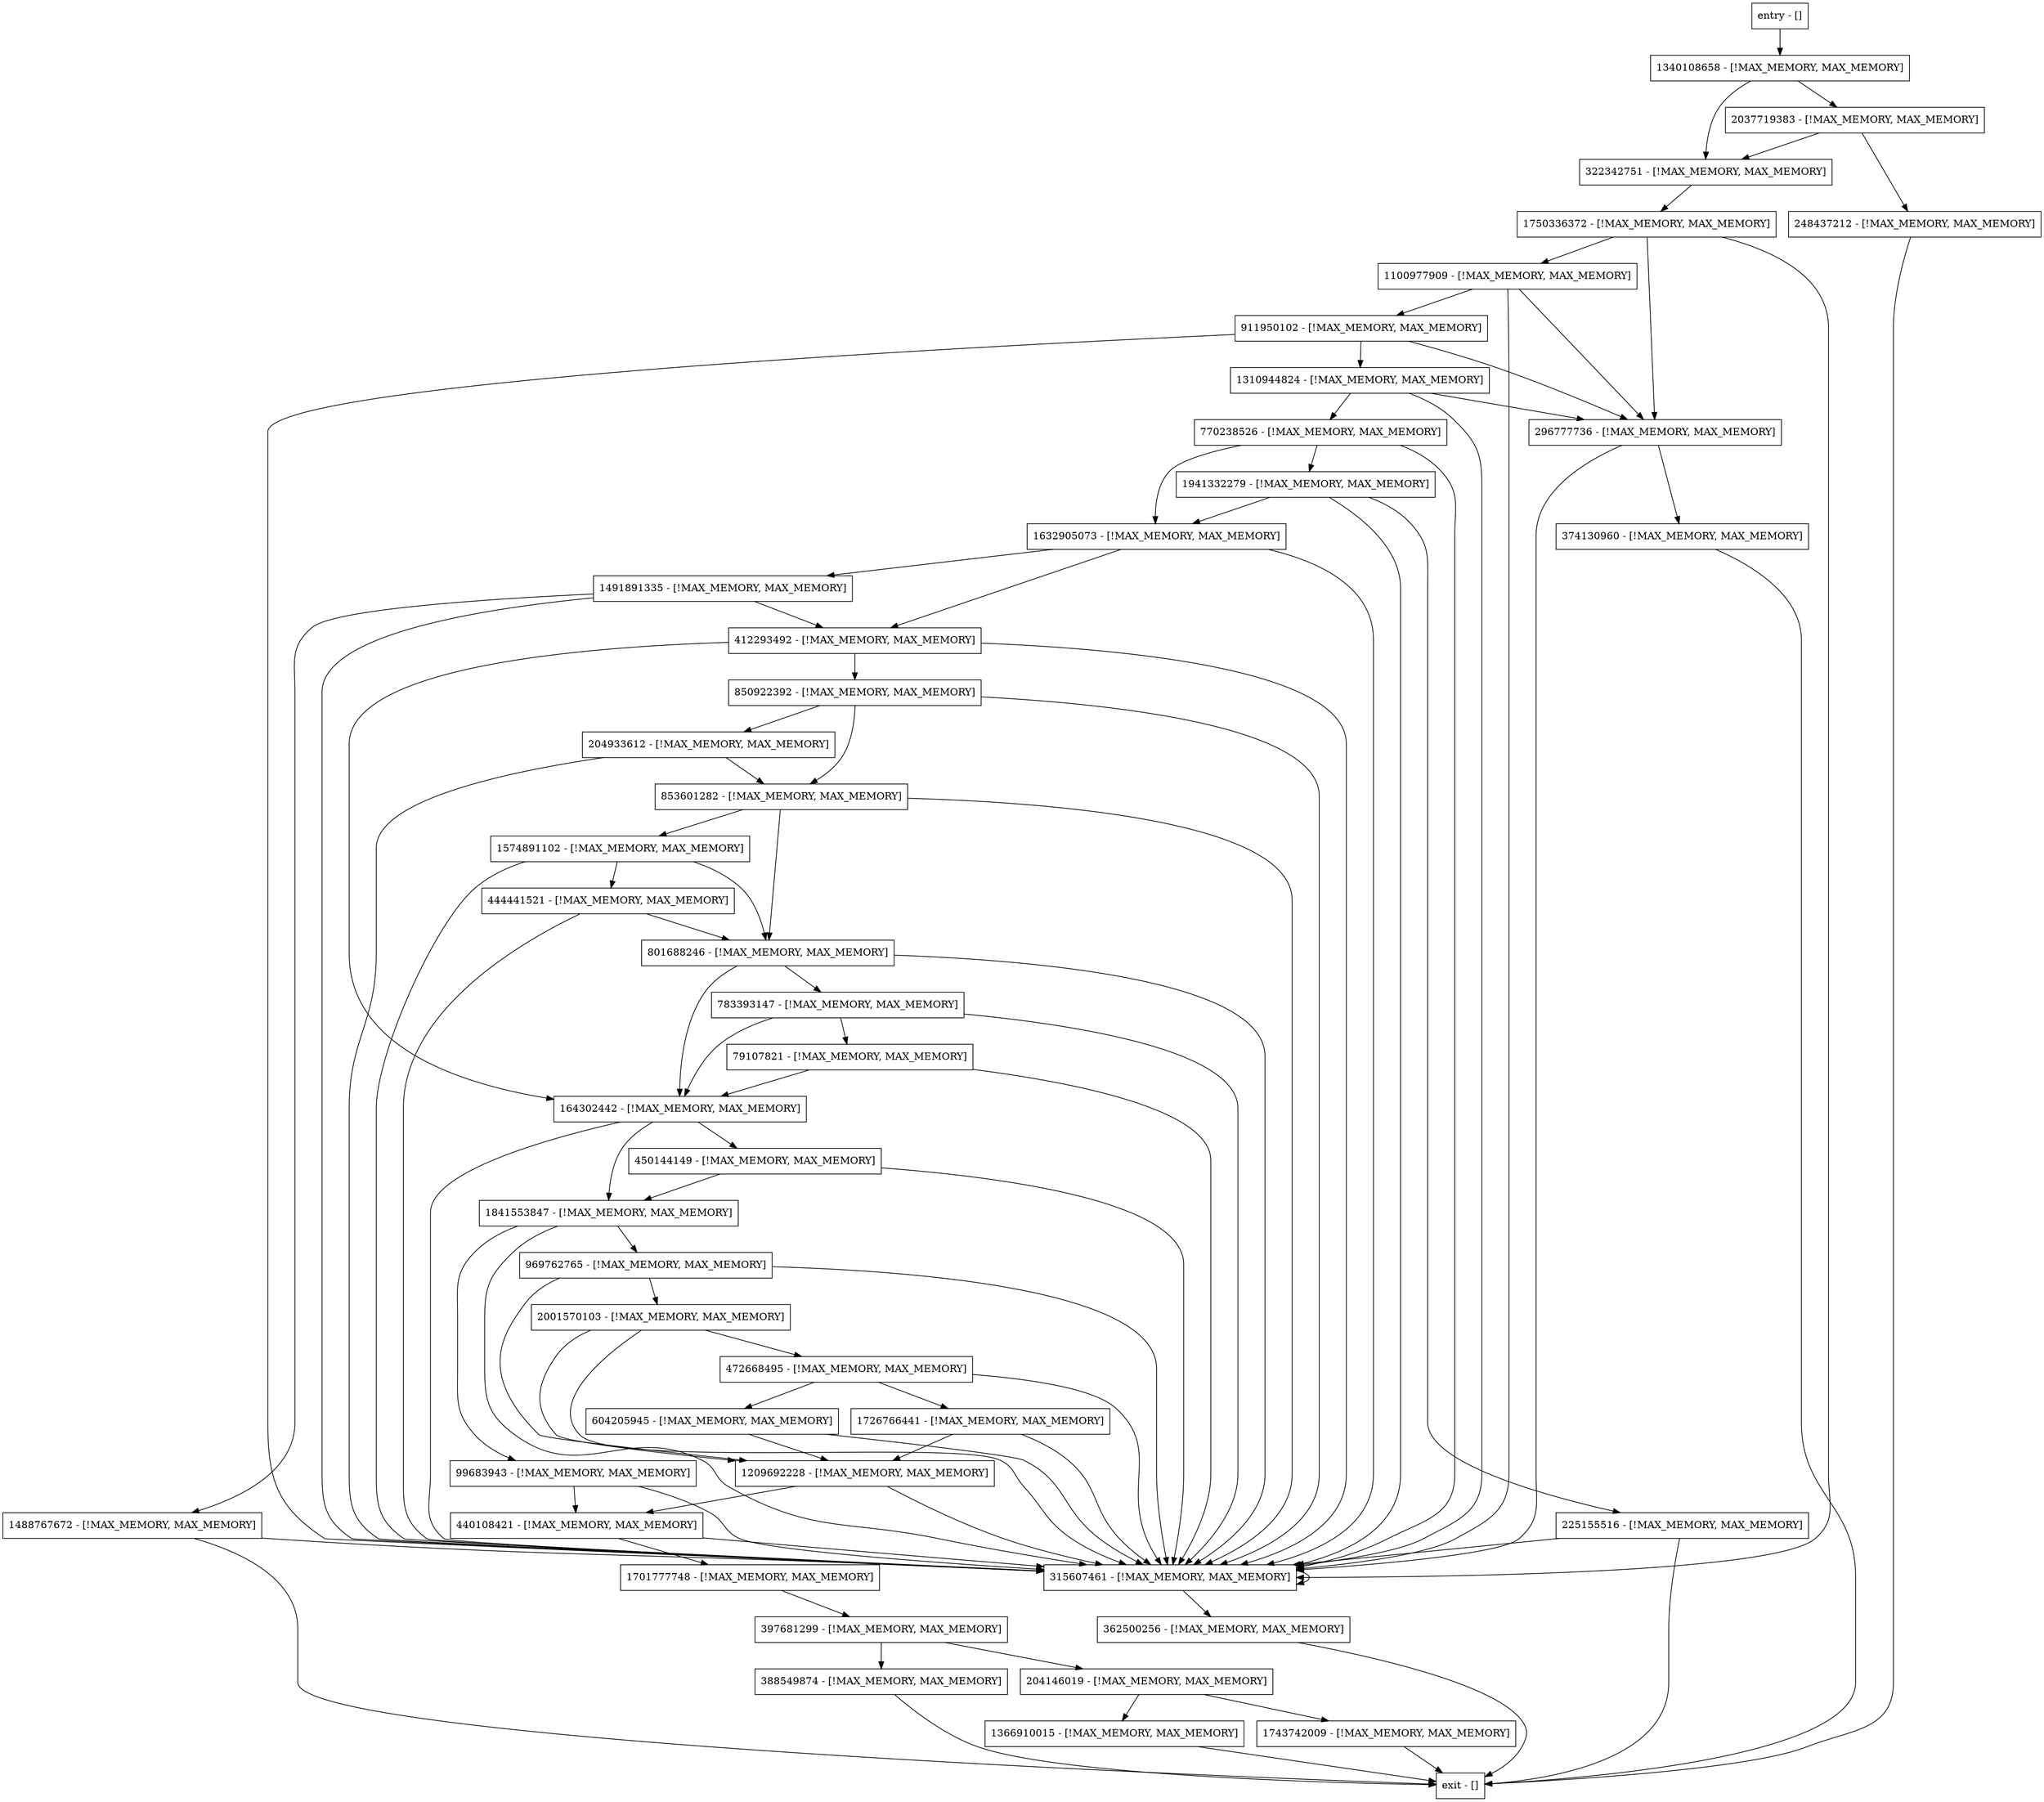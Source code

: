 digraph closeInternalWork {
node [shape=record];
444441521 [label="444441521 - [!MAX_MEMORY, MAX_MEMORY]"];
1632905073 [label="1632905073 - [!MAX_MEMORY, MAX_MEMORY]"];
1750336372 [label="1750336372 - [!MAX_MEMORY, MAX_MEMORY]"];
1574891102 [label="1574891102 - [!MAX_MEMORY, MAX_MEMORY]"];
1310944824 [label="1310944824 - [!MAX_MEMORY, MAX_MEMORY]"];
472668495 [label="472668495 - [!MAX_MEMORY, MAX_MEMORY]"];
1366910015 [label="1366910015 - [!MAX_MEMORY, MAX_MEMORY]"];
204933612 [label="204933612 - [!MAX_MEMORY, MAX_MEMORY]"];
412293492 [label="412293492 - [!MAX_MEMORY, MAX_MEMORY]"];
164302442 [label="164302442 - [!MAX_MEMORY, MAX_MEMORY]"];
911950102 [label="911950102 - [!MAX_MEMORY, MAX_MEMORY]"];
204146019 [label="204146019 - [!MAX_MEMORY, MAX_MEMORY]"];
850922392 [label="850922392 - [!MAX_MEMORY, MAX_MEMORY]"];
1100977909 [label="1100977909 - [!MAX_MEMORY, MAX_MEMORY]"];
397681299 [label="397681299 - [!MAX_MEMORY, MAX_MEMORY]"];
79107821 [label="79107821 - [!MAX_MEMORY, MAX_MEMORY]"];
315607461 [label="315607461 - [!MAX_MEMORY, MAX_MEMORY]"];
1941332279 [label="1941332279 - [!MAX_MEMORY, MAX_MEMORY]"];
801688246 [label="801688246 - [!MAX_MEMORY, MAX_MEMORY]"];
2001570103 [label="2001570103 - [!MAX_MEMORY, MAX_MEMORY]"];
440108421 [label="440108421 - [!MAX_MEMORY, MAX_MEMORY]"];
1841553847 [label="1841553847 - [!MAX_MEMORY, MAX_MEMORY]"];
1743742009 [label="1743742009 - [!MAX_MEMORY, MAX_MEMORY]"];
604205945 [label="604205945 - [!MAX_MEMORY, MAX_MEMORY]"];
388549874 [label="388549874 - [!MAX_MEMORY, MAX_MEMORY]"];
770238526 [label="770238526 - [!MAX_MEMORY, MAX_MEMORY]"];
362500256 [label="362500256 - [!MAX_MEMORY, MAX_MEMORY]"];
1340108658 [label="1340108658 - [!MAX_MEMORY, MAX_MEMORY]"];
1701777748 [label="1701777748 - [!MAX_MEMORY, MAX_MEMORY]"];
783393147 [label="783393147 - [!MAX_MEMORY, MAX_MEMORY]"];
248437212 [label="248437212 - [!MAX_MEMORY, MAX_MEMORY]"];
entry [label="entry - []"];
exit [label="exit - []"];
1491891335 [label="1491891335 - [!MAX_MEMORY, MAX_MEMORY]"];
969762765 [label="969762765 - [!MAX_MEMORY, MAX_MEMORY]"];
2037719383 [label="2037719383 - [!MAX_MEMORY, MAX_MEMORY]"];
450144149 [label="450144149 - [!MAX_MEMORY, MAX_MEMORY]"];
322342751 [label="322342751 - [!MAX_MEMORY, MAX_MEMORY]"];
1209692228 [label="1209692228 - [!MAX_MEMORY, MAX_MEMORY]"];
374130960 [label="374130960 - [!MAX_MEMORY, MAX_MEMORY]"];
225155516 [label="225155516 - [!MAX_MEMORY, MAX_MEMORY]"];
1488767672 [label="1488767672 - [!MAX_MEMORY, MAX_MEMORY]"];
1726766441 [label="1726766441 - [!MAX_MEMORY, MAX_MEMORY]"];
296777736 [label="296777736 - [!MAX_MEMORY, MAX_MEMORY]"];
853601282 [label="853601282 - [!MAX_MEMORY, MAX_MEMORY]"];
99683943 [label="99683943 - [!MAX_MEMORY, MAX_MEMORY]"];
entry;
exit;
444441521 -> 801688246;
444441521 -> 315607461;
1632905073 -> 315607461;
1632905073 -> 1491891335;
1632905073 -> 412293492;
1750336372 -> 315607461;
1750336372 -> 1100977909;
1750336372 -> 296777736;
1574891102 -> 444441521;
1574891102 -> 801688246;
1574891102 -> 315607461;
1310944824 -> 315607461;
1310944824 -> 770238526;
1310944824 -> 296777736;
472668495 -> 315607461;
472668495 -> 604205945;
472668495 -> 1726766441;
1366910015 -> exit;
204933612 -> 315607461;
204933612 -> 853601282;
412293492 -> 315607461;
412293492 -> 164302442;
412293492 -> 850922392;
164302442 -> 315607461;
164302442 -> 1841553847;
164302442 -> 450144149;
911950102 -> 315607461;
911950102 -> 1310944824;
911950102 -> 296777736;
204146019 -> 1366910015;
204146019 -> 1743742009;
850922392 -> 315607461;
850922392 -> 204933612;
850922392 -> 853601282;
1100977909 -> 315607461;
1100977909 -> 911950102;
1100977909 -> 296777736;
397681299 -> 204146019;
397681299 -> 388549874;
79107821 -> 315607461;
79107821 -> 164302442;
315607461 -> 315607461;
315607461 -> 362500256;
1941332279 -> 315607461;
1941332279 -> 1632905073;
1941332279 -> 225155516;
801688246 -> 315607461;
801688246 -> 164302442;
801688246 -> 783393147;
2001570103 -> 472668495;
2001570103 -> 315607461;
2001570103 -> 1209692228;
440108421 -> 315607461;
440108421 -> 1701777748;
1841553847 -> 315607461;
1841553847 -> 969762765;
1841553847 -> 99683943;
1743742009 -> exit;
604205945 -> 315607461;
604205945 -> 1209692228;
388549874 -> exit;
770238526 -> 1941332279;
770238526 -> 315607461;
770238526 -> 1632905073;
362500256 -> exit;
1340108658 -> 2037719383;
1340108658 -> 322342751;
1701777748 -> 397681299;
783393147 -> 315607461;
783393147 -> 164302442;
783393147 -> 79107821;
248437212 -> exit;
entry -> 1340108658;
1491891335 -> 315607461;
1491891335 -> 412293492;
1491891335 -> 1488767672;
969762765 -> 2001570103;
969762765 -> 315607461;
969762765 -> 1209692228;
2037719383 -> 322342751;
2037719383 -> 248437212;
450144149 -> 315607461;
450144149 -> 1841553847;
322342751 -> 1750336372;
1209692228 -> 440108421;
1209692228 -> 315607461;
374130960 -> exit;
225155516 -> 315607461;
225155516 -> exit;
1488767672 -> 315607461;
1488767672 -> exit;
1726766441 -> 315607461;
1726766441 -> 1209692228;
296777736 -> 315607461;
296777736 -> 374130960;
853601282 -> 801688246;
853601282 -> 315607461;
853601282 -> 1574891102;
99683943 -> 440108421;
99683943 -> 315607461;
}
